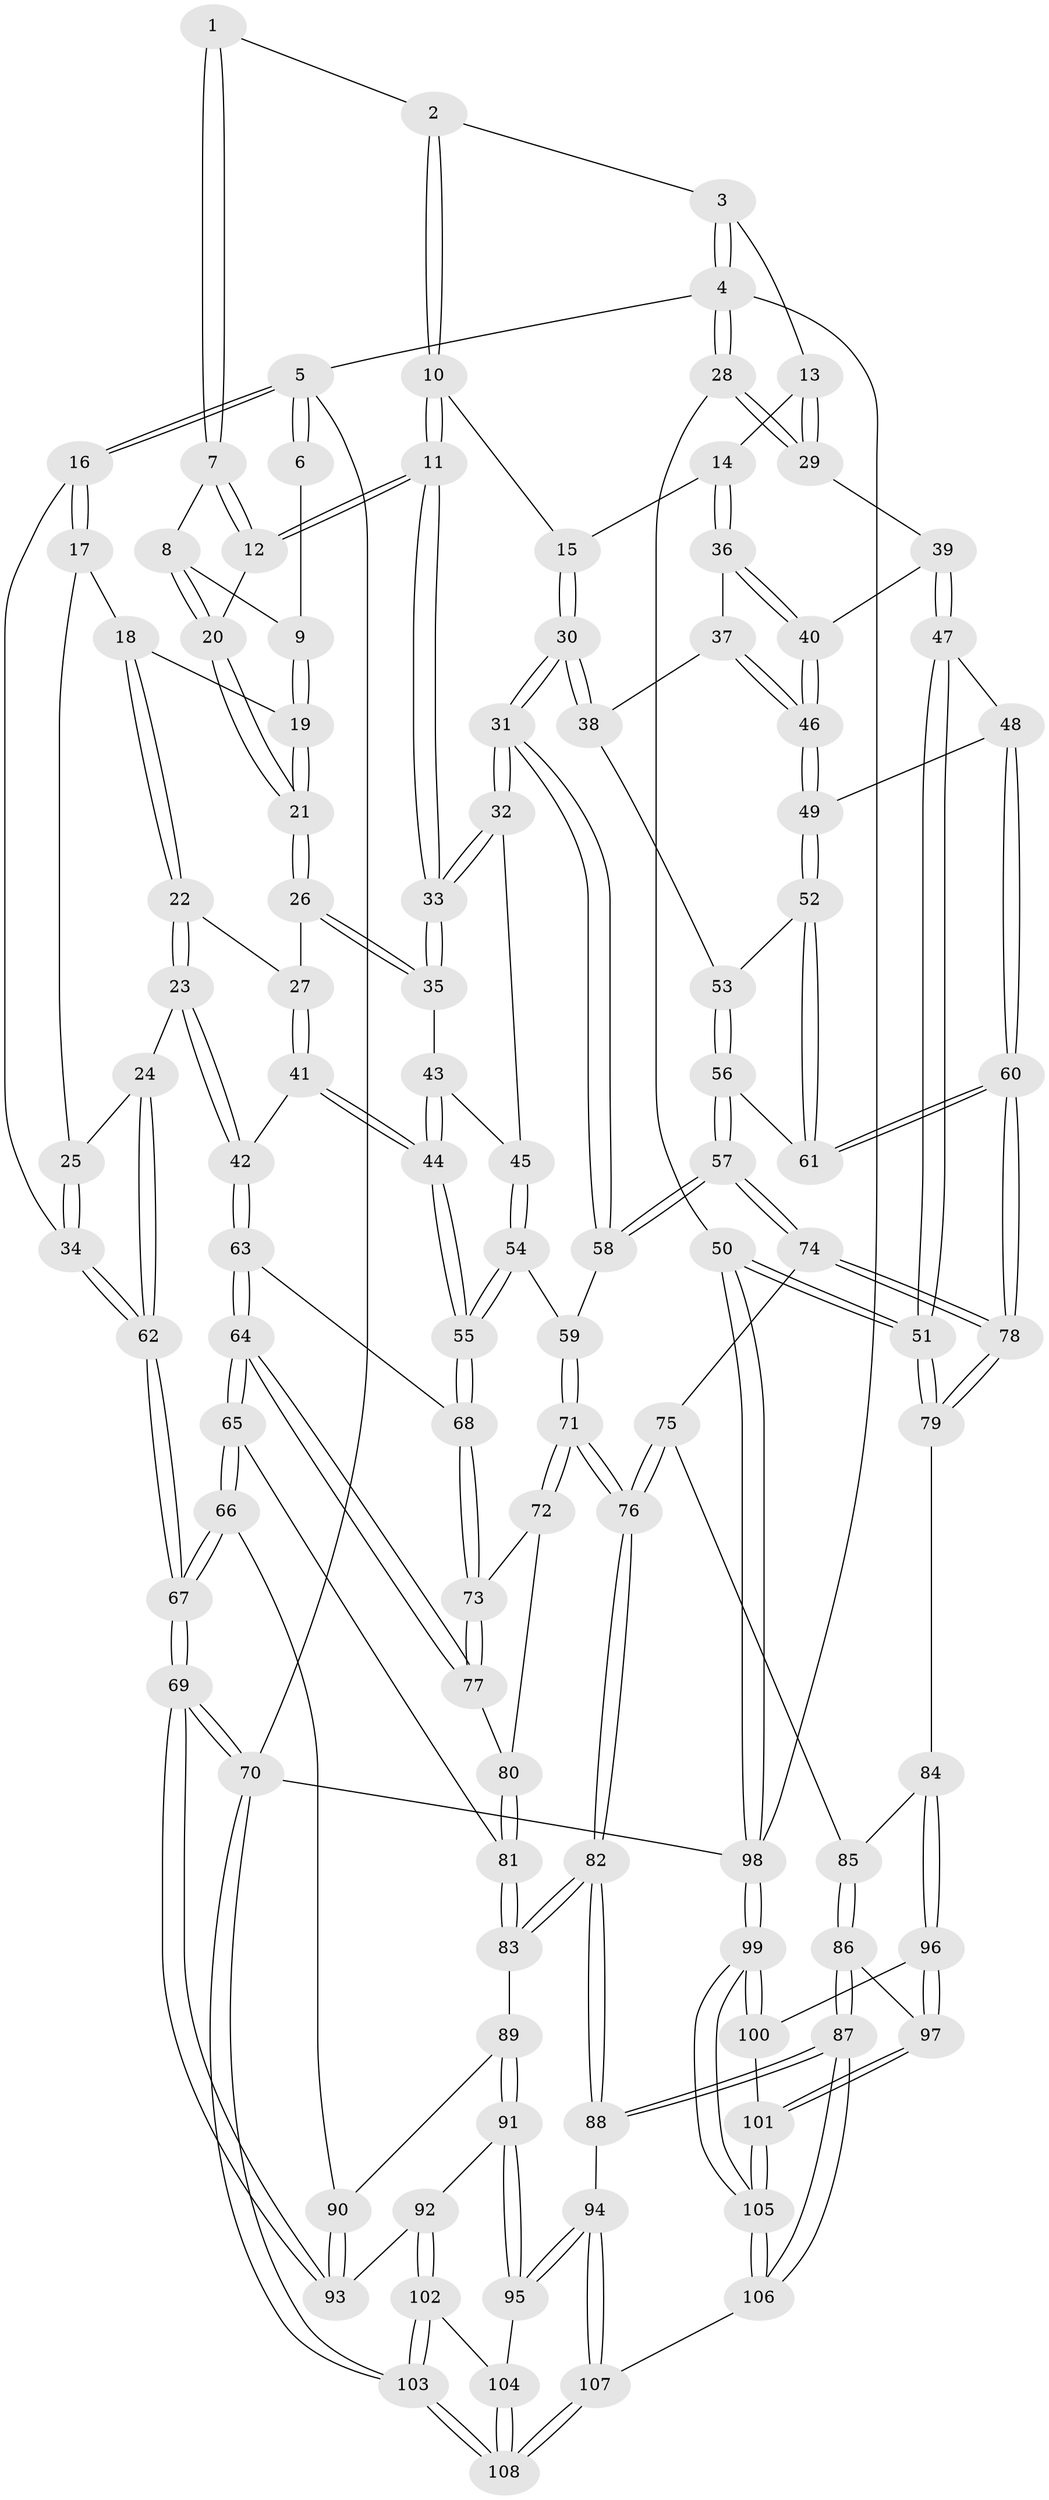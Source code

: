 // coarse degree distribution, {3: 0.14285714285714285, 4: 0.5396825396825397, 5: 0.20634920634920634, 6: 0.1111111111111111}
// Generated by graph-tools (version 1.1) at 2025/42/03/06/25 10:42:34]
// undirected, 108 vertices, 267 edges
graph export_dot {
graph [start="1"]
  node [color=gray90,style=filled];
  1 [pos="+0.4679388388906393+0"];
  2 [pos="+0.49443791746865146+0"];
  3 [pos="+1+0"];
  4 [pos="+1+0"];
  5 [pos="+0+0"];
  6 [pos="+0.32302856007366726+0"];
  7 [pos="+0.37693814054969116+0.13972370058835615"];
  8 [pos="+0.2624328160913347+0.049804386871071755"];
  9 [pos="+0.25938567794739004+0.04598660302326885"];
  10 [pos="+0.5705835367697026+0.06315470796473821"];
  11 [pos="+0.4491979039445145+0.20325659869947502"];
  12 [pos="+0.400468745503324+0.19675344564244346"];
  13 [pos="+0.8181109467195246+0.10252464163849628"];
  14 [pos="+0.7264657996478132+0.1579334353509667"];
  15 [pos="+0.6303249399612679+0.11317764001429656"];
  16 [pos="+0+0"];
  17 [pos="+0.13965493194437284+0.1261661353827598"];
  18 [pos="+0.17569134406008854+0.12719439598201313"];
  19 [pos="+0.2207051801379211+0.09379600998151254"];
  20 [pos="+0.3446635404721819+0.2148254238974906"];
  21 [pos="+0.30762432079307805+0.24460417827651995"];
  22 [pos="+0.20091053084729227+0.2541926299234349"];
  23 [pos="+0.05572098849032493+0.33942409154474457"];
  24 [pos="+0.05124894856980037+0.3380471663049891"];
  25 [pos="+0.06994319505570411+0.20229344442994357"];
  26 [pos="+0.2951868603390071+0.2629915303372108"];
  27 [pos="+0.2664409178149342+0.2725397519488616"];
  28 [pos="+1+0.1392389314086461"];
  29 [pos="+0.9788578484402403+0.21716677015738"];
  30 [pos="+0.5447207352170472+0.34891685226106167"];
  31 [pos="+0.5231772090392606+0.3587701802737839"];
  32 [pos="+0.4879783070363667+0.33184544512394376"];
  33 [pos="+0.483616236944326+0.32522578136608293"];
  34 [pos="+0+0"];
  35 [pos="+0.33518675401998105+0.30825668461802785"];
  36 [pos="+0.7292873203854592+0.17532467087021075"];
  37 [pos="+0.6754944618097659+0.30605587863973177"];
  38 [pos="+0.6468234054369909+0.33950370471836205"];
  39 [pos="+0.9122808215324912+0.29730540185383225"];
  40 [pos="+0.8321156191402548+0.2989759748381066"];
  41 [pos="+0.2454453864050636+0.3878828010147659"];
  42 [pos="+0.07973893961281822+0.3640018382286719"];
  43 [pos="+0.3374011874430028+0.3387393019481074"];
  44 [pos="+0.2761731281876265+0.43188688923416235"];
  45 [pos="+0.3787444827067205+0.3865757220817007"];
  46 [pos="+0.7983352835671267+0.3617730389895775"];
  47 [pos="+0.9704583740427865+0.4723606143151792"];
  48 [pos="+0.8415855942297652+0.4081598942073487"];
  49 [pos="+0.7963117765959813+0.3753223587941592"];
  50 [pos="+1+0.6781050897109777"];
  51 [pos="+1+0.6768547335042802"];
  52 [pos="+0.775715377295102+0.3970233834806409"];
  53 [pos="+0.6729106989789471+0.3774839351656917"];
  54 [pos="+0.3617468069975668+0.41878725642206904"];
  55 [pos="+0.27755043486611164+0.43588062402760774"];
  56 [pos="+0.6774129504787121+0.4547169307739559"];
  57 [pos="+0.559333517387876+0.5034244457081949"];
  58 [pos="+0.522557139972065+0.37313642441680395"];
  59 [pos="+0.4068158900825557+0.46273084935556624"];
  60 [pos="+0.7754707901538634+0.5457583348239379"];
  61 [pos="+0.7534858876279609+0.4970698237455636"];
  62 [pos="+0+0.37989999409963504"];
  63 [pos="+0.1211704942911066+0.46166812149609565"];
  64 [pos="+0.0916067078330122+0.5912772094603738"];
  65 [pos="+0.07568881744611711+0.6053008651836043"];
  66 [pos="+0+0.66880189741738"];
  67 [pos="+0+0.6737149537170766"];
  68 [pos="+0.2655202795244124+0.48836459353747974"];
  69 [pos="+0+0.972119787250147"];
  70 [pos="+0+1"];
  71 [pos="+0.3963045613747062+0.5979424860711416"];
  72 [pos="+0.3093324526959065+0.5628474442436089"];
  73 [pos="+0.27611404949524093+0.5248002709783353"];
  74 [pos="+0.5555441340818172+0.5262533307995154"];
  75 [pos="+0.5106288060155413+0.5759728788662022"];
  76 [pos="+0.4221508318798581+0.6218099636326062"];
  77 [pos="+0.11117322332871582+0.5895478780702796"];
  78 [pos="+0.8112694076969182+0.6389179021679596"];
  79 [pos="+0.8420324271730764+0.6762488649993573"];
  80 [pos="+0.23581436496191724+0.6379492038167139"];
  81 [pos="+0.21341713597136827+0.7478599670846351"];
  82 [pos="+0.414596108579156+0.7715214386936754"];
  83 [pos="+0.21741795467815406+0.7603878327106385"];
  84 [pos="+0.8044134255460446+0.7040895008854544"];
  85 [pos="+0.564623836790338+0.6266746241645648"];
  86 [pos="+0.6420149230667348+0.8100053656456899"];
  87 [pos="+0.5398819101123747+0.8749698630966205"];
  88 [pos="+0.4360863104515291+0.806949525140431"];
  89 [pos="+0.19432573630910244+0.7848978009453482"];
  90 [pos="+0.09419564294182312+0.7775455393312691"];
  91 [pos="+0.18342194500178965+0.867118132622841"];
  92 [pos="+0.07878476715537773+0.8819529190172753"];
  93 [pos="+0.0755929873782071+0.8810873014891596"];
  94 [pos="+0.2816573137415942+0.9509606922387728"];
  95 [pos="+0.19331616867844015+0.8940646292427601"];
  96 [pos="+0.7616523709799926+0.7435191478656112"];
  97 [pos="+0.6885234499305593+0.7895810176154604"];
  98 [pos="+1+1"];
  99 [pos="+1+1"];
  100 [pos="+0.7730730899850118+0.7965267440982046"];
  101 [pos="+0.8092908648725736+1"];
  102 [pos="+0.1168102394342829+0.9631365734623043"];
  103 [pos="+0+1"];
  104 [pos="+0.17391564811127058+0.9194177633523127"];
  105 [pos="+0.8864762064175157+1"];
  106 [pos="+0.5720728533715299+1"];
  107 [pos="+0.28286887920555315+1"];
  108 [pos="+0.19843691470696584+1"];
  1 -- 2;
  1 -- 7;
  1 -- 7;
  2 -- 3;
  2 -- 10;
  2 -- 10;
  3 -- 4;
  3 -- 4;
  3 -- 13;
  4 -- 5;
  4 -- 28;
  4 -- 28;
  4 -- 98;
  5 -- 6;
  5 -- 6;
  5 -- 16;
  5 -- 16;
  5 -- 70;
  6 -- 9;
  7 -- 8;
  7 -- 12;
  7 -- 12;
  8 -- 9;
  8 -- 20;
  8 -- 20;
  9 -- 19;
  9 -- 19;
  10 -- 11;
  10 -- 11;
  10 -- 15;
  11 -- 12;
  11 -- 12;
  11 -- 33;
  11 -- 33;
  12 -- 20;
  13 -- 14;
  13 -- 29;
  13 -- 29;
  14 -- 15;
  14 -- 36;
  14 -- 36;
  15 -- 30;
  15 -- 30;
  16 -- 17;
  16 -- 17;
  16 -- 34;
  17 -- 18;
  17 -- 25;
  18 -- 19;
  18 -- 22;
  18 -- 22;
  19 -- 21;
  19 -- 21;
  20 -- 21;
  20 -- 21;
  21 -- 26;
  21 -- 26;
  22 -- 23;
  22 -- 23;
  22 -- 27;
  23 -- 24;
  23 -- 42;
  23 -- 42;
  24 -- 25;
  24 -- 62;
  24 -- 62;
  25 -- 34;
  25 -- 34;
  26 -- 27;
  26 -- 35;
  26 -- 35;
  27 -- 41;
  27 -- 41;
  28 -- 29;
  28 -- 29;
  28 -- 50;
  29 -- 39;
  30 -- 31;
  30 -- 31;
  30 -- 38;
  30 -- 38;
  31 -- 32;
  31 -- 32;
  31 -- 58;
  31 -- 58;
  32 -- 33;
  32 -- 33;
  32 -- 45;
  33 -- 35;
  33 -- 35;
  34 -- 62;
  34 -- 62;
  35 -- 43;
  36 -- 37;
  36 -- 40;
  36 -- 40;
  37 -- 38;
  37 -- 46;
  37 -- 46;
  38 -- 53;
  39 -- 40;
  39 -- 47;
  39 -- 47;
  40 -- 46;
  40 -- 46;
  41 -- 42;
  41 -- 44;
  41 -- 44;
  42 -- 63;
  42 -- 63;
  43 -- 44;
  43 -- 44;
  43 -- 45;
  44 -- 55;
  44 -- 55;
  45 -- 54;
  45 -- 54;
  46 -- 49;
  46 -- 49;
  47 -- 48;
  47 -- 51;
  47 -- 51;
  48 -- 49;
  48 -- 60;
  48 -- 60;
  49 -- 52;
  49 -- 52;
  50 -- 51;
  50 -- 51;
  50 -- 98;
  50 -- 98;
  51 -- 79;
  51 -- 79;
  52 -- 53;
  52 -- 61;
  52 -- 61;
  53 -- 56;
  53 -- 56;
  54 -- 55;
  54 -- 55;
  54 -- 59;
  55 -- 68;
  55 -- 68;
  56 -- 57;
  56 -- 57;
  56 -- 61;
  57 -- 58;
  57 -- 58;
  57 -- 74;
  57 -- 74;
  58 -- 59;
  59 -- 71;
  59 -- 71;
  60 -- 61;
  60 -- 61;
  60 -- 78;
  60 -- 78;
  62 -- 67;
  62 -- 67;
  63 -- 64;
  63 -- 64;
  63 -- 68;
  64 -- 65;
  64 -- 65;
  64 -- 77;
  64 -- 77;
  65 -- 66;
  65 -- 66;
  65 -- 81;
  66 -- 67;
  66 -- 67;
  66 -- 90;
  67 -- 69;
  67 -- 69;
  68 -- 73;
  68 -- 73;
  69 -- 70;
  69 -- 70;
  69 -- 93;
  69 -- 93;
  70 -- 103;
  70 -- 103;
  70 -- 98;
  71 -- 72;
  71 -- 72;
  71 -- 76;
  71 -- 76;
  72 -- 73;
  72 -- 80;
  73 -- 77;
  73 -- 77;
  74 -- 75;
  74 -- 78;
  74 -- 78;
  75 -- 76;
  75 -- 76;
  75 -- 85;
  76 -- 82;
  76 -- 82;
  77 -- 80;
  78 -- 79;
  78 -- 79;
  79 -- 84;
  80 -- 81;
  80 -- 81;
  81 -- 83;
  81 -- 83;
  82 -- 83;
  82 -- 83;
  82 -- 88;
  82 -- 88;
  83 -- 89;
  84 -- 85;
  84 -- 96;
  84 -- 96;
  85 -- 86;
  85 -- 86;
  86 -- 87;
  86 -- 87;
  86 -- 97;
  87 -- 88;
  87 -- 88;
  87 -- 106;
  87 -- 106;
  88 -- 94;
  89 -- 90;
  89 -- 91;
  89 -- 91;
  90 -- 93;
  90 -- 93;
  91 -- 92;
  91 -- 95;
  91 -- 95;
  92 -- 93;
  92 -- 102;
  92 -- 102;
  94 -- 95;
  94 -- 95;
  94 -- 107;
  94 -- 107;
  95 -- 104;
  96 -- 97;
  96 -- 97;
  96 -- 100;
  97 -- 101;
  97 -- 101;
  98 -- 99;
  98 -- 99;
  99 -- 100;
  99 -- 100;
  99 -- 105;
  99 -- 105;
  100 -- 101;
  101 -- 105;
  101 -- 105;
  102 -- 103;
  102 -- 103;
  102 -- 104;
  103 -- 108;
  103 -- 108;
  104 -- 108;
  104 -- 108;
  105 -- 106;
  105 -- 106;
  106 -- 107;
  107 -- 108;
  107 -- 108;
}
